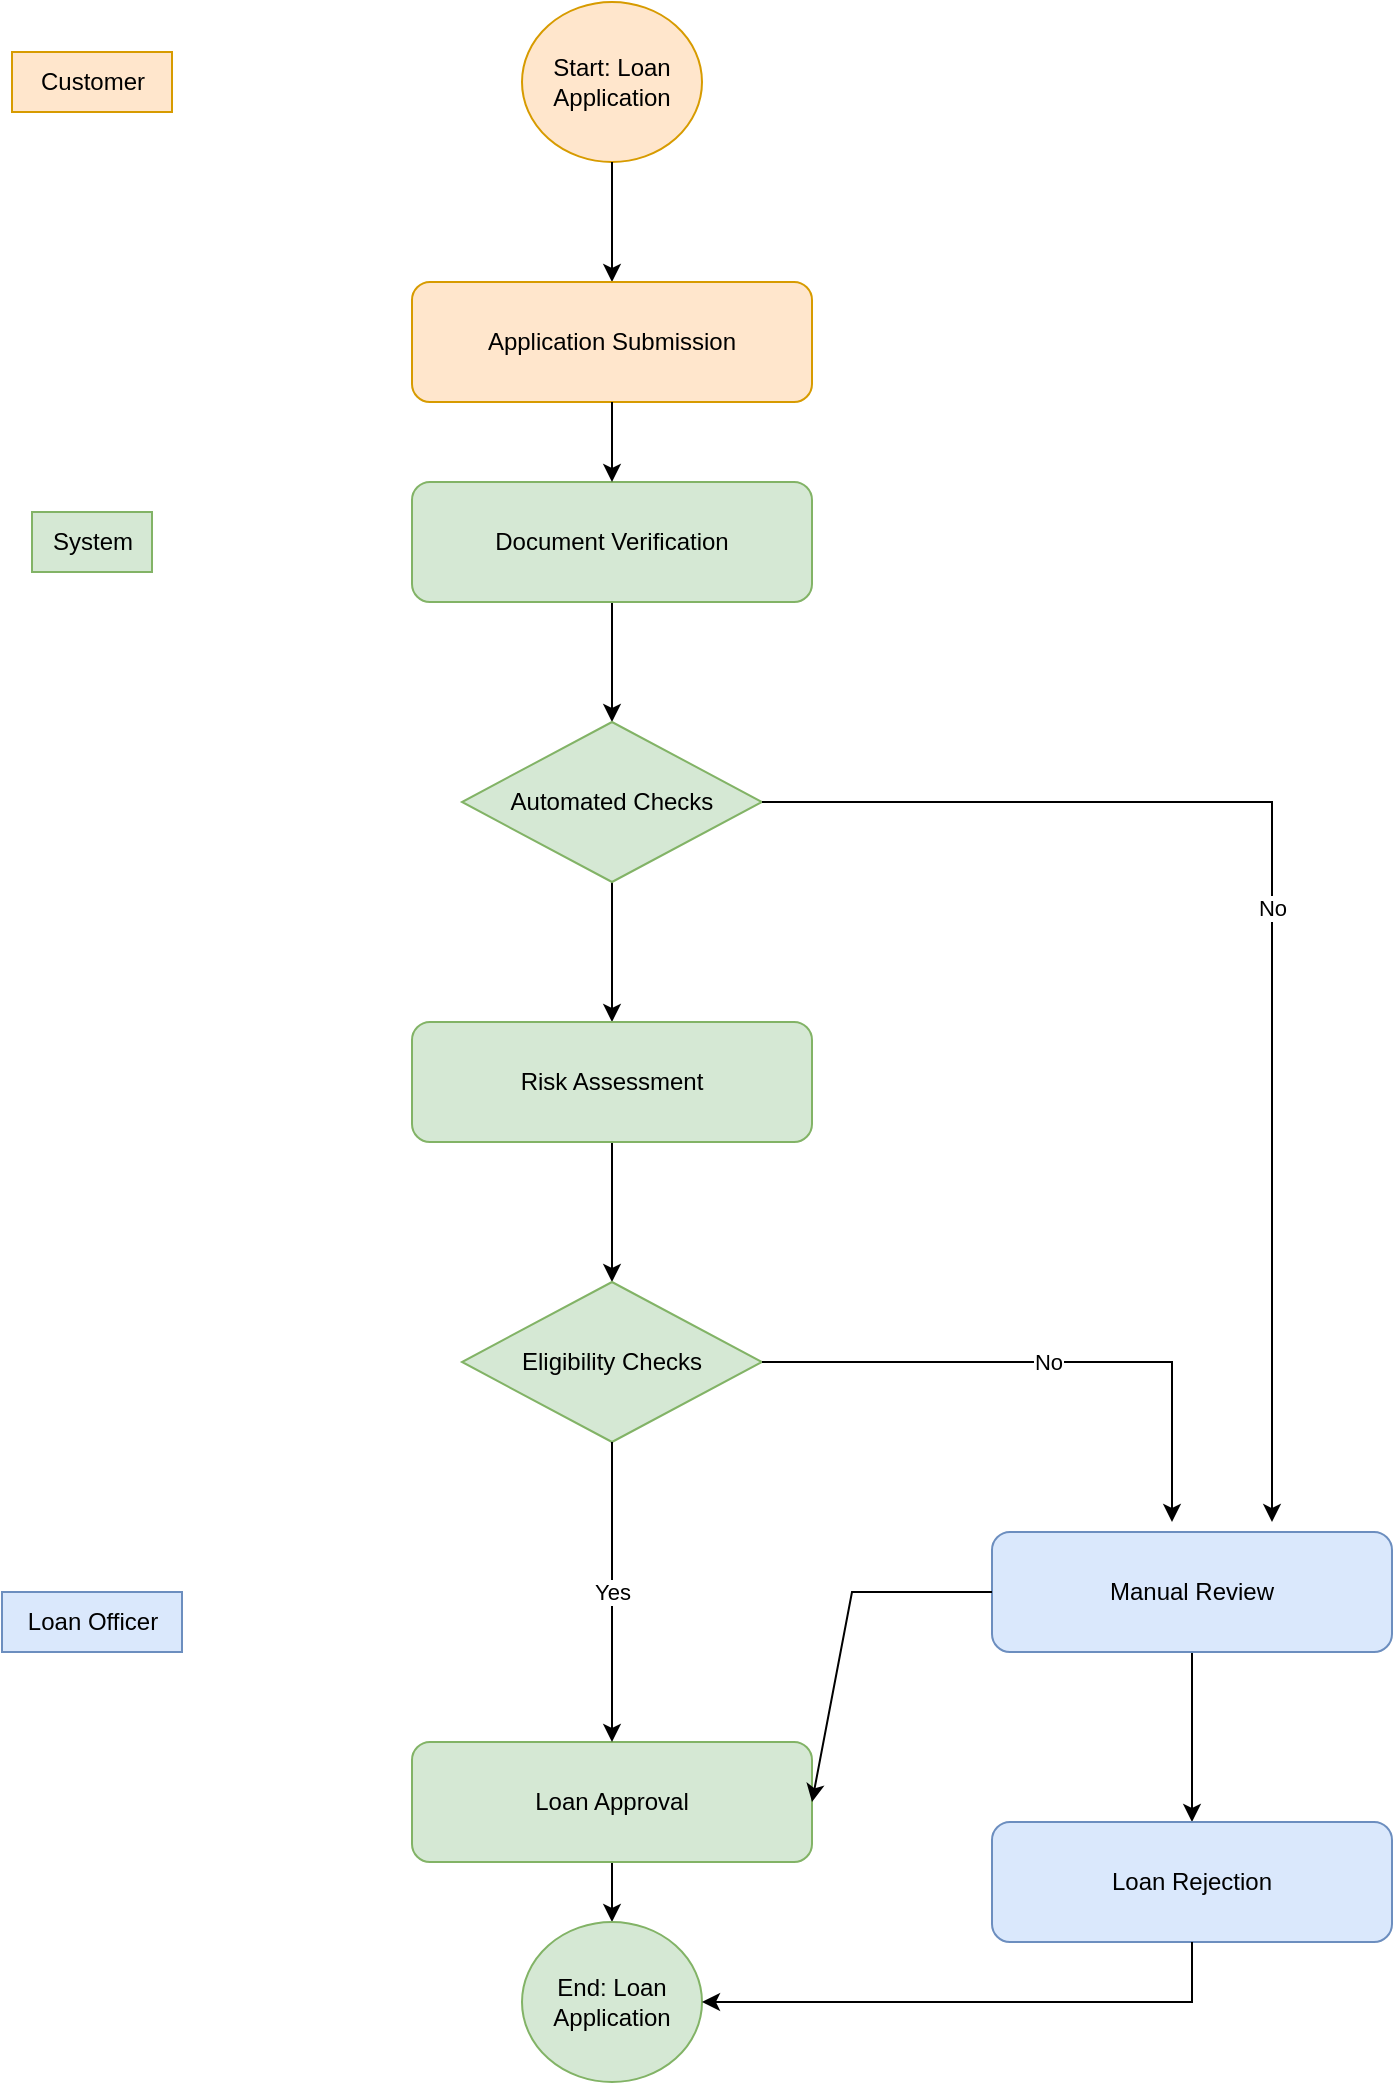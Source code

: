 <mxfile version="28.0.7">
  <diagram name="Page-1" id="-0_-RWZ_UjvKUZFVsXlL">
    <mxGraphModel dx="872" dy="534" grid="1" gridSize="10" guides="1" tooltips="1" connect="1" arrows="1" fold="1" page="1" pageScale="1" pageWidth="850" pageHeight="1100" math="0" shadow="0">
      <root>
        <mxCell id="0" />
        <mxCell id="1" parent="0" />
        <mxCell id="jqPG6r0uC9zLiTmpDIX0-1" value="Start: Loan Application" style="ellipse;whiteSpace=wrap;html=1;fillColor=#ffe6cc;strokeColor=#d79b00;" vertex="1" parent="1">
          <mxGeometry x="355" y="50" width="90" height="80" as="geometry" />
        </mxCell>
        <mxCell id="jqPG6r0uC9zLiTmpDIX0-2" value="Customer" style="text;html=1;align=center;verticalAlign=middle;resizable=0;points=[];autosize=1;strokeColor=#d79b00;fillColor=#ffe6cc;" vertex="1" parent="1">
          <mxGeometry x="100" y="75" width="80" height="30" as="geometry" />
        </mxCell>
        <mxCell id="jqPG6r0uC9zLiTmpDIX0-3" value="" style="endArrow=classic;html=1;rounded=0;exitX=0.5;exitY=1;exitDx=0;exitDy=0;" edge="1" parent="1" source="jqPG6r0uC9zLiTmpDIX0-1">
          <mxGeometry width="50" height="50" relative="1" as="geometry">
            <mxPoint x="400" y="280" as="sourcePoint" />
            <mxPoint x="400" y="190" as="targetPoint" />
          </mxGeometry>
        </mxCell>
        <mxCell id="jqPG6r0uC9zLiTmpDIX0-4" value="Application Submission" style="rounded=1;whiteSpace=wrap;html=1;fillColor=#ffe6cc;strokeColor=#d79b00;" vertex="1" parent="1">
          <mxGeometry x="300" y="190" width="200" height="60" as="geometry" />
        </mxCell>
        <mxCell id="jqPG6r0uC9zLiTmpDIX0-34" value="" style="edgeStyle=orthogonalEdgeStyle;rounded=0;orthogonalLoop=1;jettySize=auto;html=1;" edge="1" parent="1" source="jqPG6r0uC9zLiTmpDIX0-5" target="jqPG6r0uC9zLiTmpDIX0-7">
          <mxGeometry relative="1" as="geometry" />
        </mxCell>
        <mxCell id="jqPG6r0uC9zLiTmpDIX0-5" value="Document Verification" style="rounded=1;whiteSpace=wrap;html=1;fillColor=#d5e8d4;strokeColor=#82b366;" vertex="1" parent="1">
          <mxGeometry x="300" y="290" width="200" height="60" as="geometry" />
        </mxCell>
        <mxCell id="jqPG6r0uC9zLiTmpDIX0-6" value="System" style="text;html=1;align=center;verticalAlign=middle;resizable=0;points=[];autosize=1;strokeColor=#82b366;fillColor=#d5e8d4;" vertex="1" parent="1">
          <mxGeometry x="110" y="305" width="60" height="30" as="geometry" />
        </mxCell>
        <mxCell id="jqPG6r0uC9zLiTmpDIX0-35" value="" style="edgeStyle=orthogonalEdgeStyle;rounded=0;orthogonalLoop=1;jettySize=auto;html=1;" edge="1" parent="1" source="jqPG6r0uC9zLiTmpDIX0-7" target="jqPG6r0uC9zLiTmpDIX0-8">
          <mxGeometry relative="1" as="geometry" />
        </mxCell>
        <mxCell id="jqPG6r0uC9zLiTmpDIX0-7" value="Automated Checks" style="rhombus;whiteSpace=wrap;html=1;fillColor=#d5e8d4;strokeColor=#82b366;" vertex="1" parent="1">
          <mxGeometry x="325" y="410" width="150" height="80" as="geometry" />
        </mxCell>
        <mxCell id="jqPG6r0uC9zLiTmpDIX0-36" value="" style="edgeStyle=orthogonalEdgeStyle;rounded=0;orthogonalLoop=1;jettySize=auto;html=1;" edge="1" parent="1" source="jqPG6r0uC9zLiTmpDIX0-8" target="jqPG6r0uC9zLiTmpDIX0-9">
          <mxGeometry relative="1" as="geometry" />
        </mxCell>
        <mxCell id="jqPG6r0uC9zLiTmpDIX0-8" value="Risk Assessment" style="rounded=1;whiteSpace=wrap;html=1;fillColor=#d5e8d4;strokeColor=#82b366;" vertex="1" parent="1">
          <mxGeometry x="300" y="560" width="200" height="60" as="geometry" />
        </mxCell>
        <mxCell id="jqPG6r0uC9zLiTmpDIX0-9" value="Eligibility Checks" style="rhombus;whiteSpace=wrap;html=1;fillColor=#d5e8d4;strokeColor=#82b366;" vertex="1" parent="1">
          <mxGeometry x="325" y="690" width="150" height="80" as="geometry" />
        </mxCell>
        <mxCell id="jqPG6r0uC9zLiTmpDIX0-18" value="" style="edgeStyle=orthogonalEdgeStyle;rounded=0;orthogonalLoop=1;jettySize=auto;html=1;" edge="1" parent="1" source="jqPG6r0uC9zLiTmpDIX0-10" target="jqPG6r0uC9zLiTmpDIX0-16">
          <mxGeometry relative="1" as="geometry" />
        </mxCell>
        <mxCell id="jqPG6r0uC9zLiTmpDIX0-10" value="Loan Approval&lt;span style=&quot;color: rgba(0, 0, 0, 0); font-family: monospace; font-size: 0px; text-align: start; text-wrap-mode: nowrap;&quot;&gt;%3CmxGraphModel%3E%3Croot%3E%3CmxCell%20id%3D%220%22%2F%3E%3CmxCell%20id%3D%221%22%20parent%3D%220%22%2F%3E%3CmxCell%20id%3D%222%22%20value%3D%22Risk%20Assessment%22%20style%3D%22rounded%3D1%3BwhiteSpace%3Dwrap%3Bhtml%3D1%3B%22%20vertex%3D%221%22%20parent%3D%221%22%3E%3CmxGeometry%20x%3D%22300%22%20y%3D%22560%22%20width%3D%22200%22%20height%3D%2260%22%20as%3D%22geometry%22%2F%3E%3C%2FmxCell%3E%3C%2Froot%3E%3C%2FmxGraphModel%3E&lt;/span&gt;" style="rounded=1;whiteSpace=wrap;html=1;fillColor=#d5e8d4;strokeColor=#82b366;" vertex="1" parent="1">
          <mxGeometry x="300" y="920" width="200" height="60" as="geometry" />
        </mxCell>
        <mxCell id="jqPG6r0uC9zLiTmpDIX0-19" value="" style="edgeStyle=orthogonalEdgeStyle;rounded=0;orthogonalLoop=1;jettySize=auto;html=1;" edge="1" parent="1" source="jqPG6r0uC9zLiTmpDIX0-11" target="jqPG6r0uC9zLiTmpDIX0-12">
          <mxGeometry relative="1" as="geometry" />
        </mxCell>
        <mxCell id="jqPG6r0uC9zLiTmpDIX0-11" value="Manual Review" style="rounded=1;whiteSpace=wrap;html=1;fillColor=#dae8fc;strokeColor=#6c8ebf;" vertex="1" parent="1">
          <mxGeometry x="590" y="815" width="200" height="60" as="geometry" />
        </mxCell>
        <mxCell id="jqPG6r0uC9zLiTmpDIX0-12" value="Loan Rejection&lt;span style=&quot;color: rgba(0, 0, 0, 0); font-family: monospace; font-size: 0px; text-align: start; text-wrap-mode: nowrap;&quot;&gt;%3CmxGraphModel%3E%3Croot%3E%3CmxCell%20id%3D%220%22%2F%3E%3CmxCell%20id%3D%221%22%20parent%3D%220%22%2F%3E%3CmxCell%20id%3D%222%22%20value%3D%22Risk%20Assessment%22%20style%3D%22rounded%3D1%3BwhiteSpace%3Dwrap%3Bhtml%3D1%3B%22%20vertex%3D%221%22%20parent%3D%221%22%3E%3CmxGeometry%20x%3D%22300%22%20y%3D%22560%22%20width%3D%22200%22%20height%3D%2260%22%20as%3D%22geometry%22%2F%3E%3C%2FmxCell%3E%3C%2Froot%3E%3C%2FmxGraphModel%3E&lt;/span&gt;" style="rounded=1;whiteSpace=wrap;html=1;fillColor=#dae8fc;strokeColor=#6c8ebf;" vertex="1" parent="1">
          <mxGeometry x="590" y="960" width="200" height="60" as="geometry" />
        </mxCell>
        <mxCell id="jqPG6r0uC9zLiTmpDIX0-13" value="Loan Officer" style="text;html=1;align=center;verticalAlign=middle;resizable=0;points=[];autosize=1;strokeColor=#6c8ebf;fillColor=#dae8fc;" vertex="1" parent="1">
          <mxGeometry x="95" y="845" width="90" height="30" as="geometry" />
        </mxCell>
        <mxCell id="jqPG6r0uC9zLiTmpDIX0-14" value="" style="endArrow=classic;html=1;rounded=0;exitX=0.5;exitY=1;exitDx=0;exitDy=0;entryX=0.5;entryY=0;entryDx=0;entryDy=0;" edge="1" parent="1" source="jqPG6r0uC9zLiTmpDIX0-4" target="jqPG6r0uC9zLiTmpDIX0-5">
          <mxGeometry width="50" height="50" relative="1" as="geometry">
            <mxPoint x="400" y="270" as="sourcePoint" />
            <mxPoint x="450" y="220" as="targetPoint" />
          </mxGeometry>
        </mxCell>
        <mxCell id="jqPG6r0uC9zLiTmpDIX0-16" value="End: Loan Application" style="ellipse;whiteSpace=wrap;html=1;fillColor=#d5e8d4;strokeColor=#82b366;" vertex="1" parent="1">
          <mxGeometry x="355" y="1010" width="90" height="80" as="geometry" />
        </mxCell>
        <mxCell id="jqPG6r0uC9zLiTmpDIX0-24" value="" style="endArrow=classic;html=1;rounded=0;exitX=1;exitY=0.5;exitDx=0;exitDy=0;" edge="1" parent="1" source="jqPG6r0uC9zLiTmpDIX0-9">
          <mxGeometry relative="1" as="geometry">
            <mxPoint x="380" y="860" as="sourcePoint" />
            <mxPoint x="680" y="810" as="targetPoint" />
            <Array as="points">
              <mxPoint x="680" y="730" />
            </Array>
          </mxGeometry>
        </mxCell>
        <mxCell id="jqPG6r0uC9zLiTmpDIX0-25" value="No" style="edgeLabel;resizable=0;html=1;;align=center;verticalAlign=middle;" connectable="0" vertex="1" parent="jqPG6r0uC9zLiTmpDIX0-24">
          <mxGeometry relative="1" as="geometry" />
        </mxCell>
        <mxCell id="jqPG6r0uC9zLiTmpDIX0-26" value="" style="endArrow=classic;html=1;rounded=0;exitX=0.5;exitY=1;exitDx=0;exitDy=0;entryX=0.5;entryY=0;entryDx=0;entryDy=0;" edge="1" parent="1" source="jqPG6r0uC9zLiTmpDIX0-9" target="jqPG6r0uC9zLiTmpDIX0-10">
          <mxGeometry relative="1" as="geometry">
            <mxPoint x="380" y="860" as="sourcePoint" />
            <mxPoint x="480" y="860" as="targetPoint" />
          </mxGeometry>
        </mxCell>
        <mxCell id="jqPG6r0uC9zLiTmpDIX0-27" value="Yes" style="edgeLabel;resizable=0;html=1;;align=center;verticalAlign=middle;" connectable="0" vertex="1" parent="jqPG6r0uC9zLiTmpDIX0-26">
          <mxGeometry relative="1" as="geometry" />
        </mxCell>
        <mxCell id="jqPG6r0uC9zLiTmpDIX0-29" value="" style="endArrow=classic;html=1;rounded=0;exitX=0.5;exitY=1;exitDx=0;exitDy=0;entryX=1;entryY=0.5;entryDx=0;entryDy=0;" edge="1" parent="1" source="jqPG6r0uC9zLiTmpDIX0-12" target="jqPG6r0uC9zLiTmpDIX0-16">
          <mxGeometry width="50" height="50" relative="1" as="geometry">
            <mxPoint x="475" y="1080" as="sourcePoint" />
            <mxPoint x="525" y="1030" as="targetPoint" />
            <Array as="points">
              <mxPoint x="690" y="1050" />
            </Array>
          </mxGeometry>
        </mxCell>
        <mxCell id="jqPG6r0uC9zLiTmpDIX0-31" value="" style="endArrow=classic;html=1;rounded=0;exitX=0;exitY=0.5;exitDx=0;exitDy=0;entryX=1;entryY=0.5;entryDx=0;entryDy=0;" edge="1" parent="1" source="jqPG6r0uC9zLiTmpDIX0-11" target="jqPG6r0uC9zLiTmpDIX0-10">
          <mxGeometry relative="1" as="geometry">
            <mxPoint x="380" y="960" as="sourcePoint" />
            <mxPoint x="510" y="940" as="targetPoint" />
            <Array as="points">
              <mxPoint x="520" y="845" />
            </Array>
          </mxGeometry>
        </mxCell>
        <mxCell id="jqPG6r0uC9zLiTmpDIX0-37" value="" style="endArrow=classic;html=1;rounded=0;exitX=1;exitY=0.5;exitDx=0;exitDy=0;" edge="1" parent="1">
          <mxGeometry relative="1" as="geometry">
            <mxPoint x="475" y="450" as="sourcePoint" />
            <mxPoint x="730" y="810" as="targetPoint" />
            <Array as="points">
              <mxPoint x="730" y="450" />
            </Array>
          </mxGeometry>
        </mxCell>
        <mxCell id="jqPG6r0uC9zLiTmpDIX0-38" value="No" style="edgeLabel;resizable=0;html=1;;align=center;verticalAlign=middle;" connectable="0" vertex="1" parent="jqPG6r0uC9zLiTmpDIX0-37">
          <mxGeometry relative="1" as="geometry" />
        </mxCell>
      </root>
    </mxGraphModel>
  </diagram>
</mxfile>
